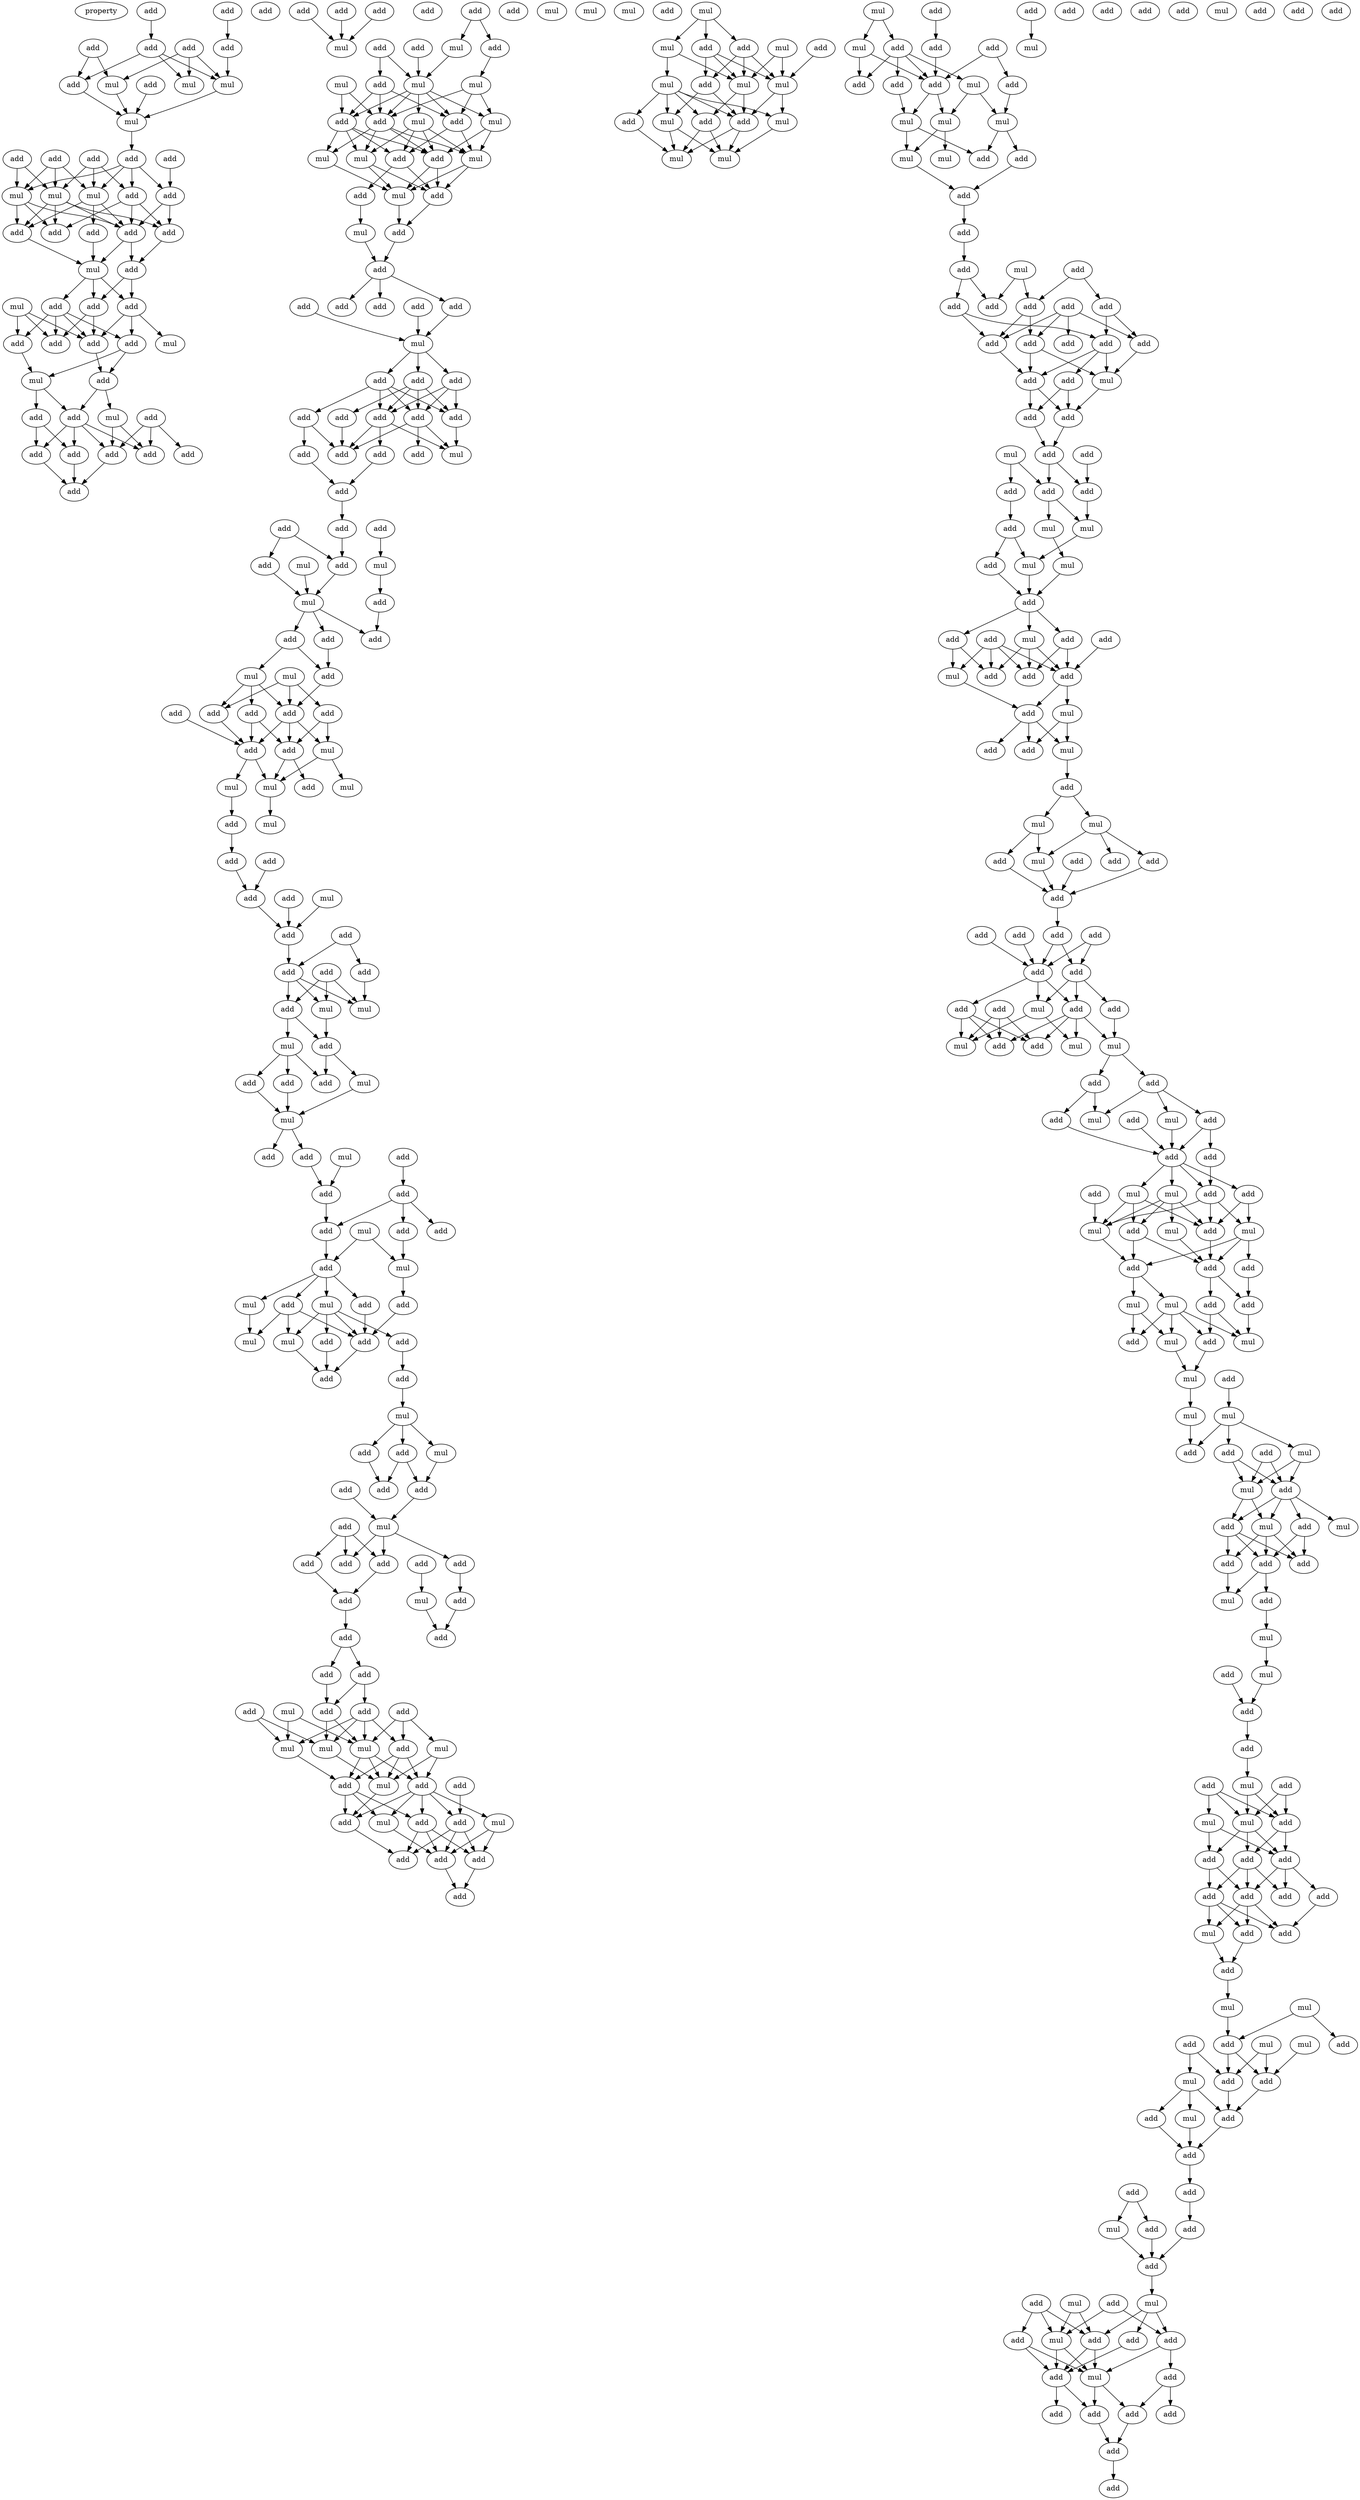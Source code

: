digraph {
    node [fontcolor=black]
    property [mul=2,lf=1.9]
    0 [ label = add ];
    1 [ label = add ];
    2 [ label = add ];
    3 [ label = add ];
    4 [ label = add ];
    5 [ label = add ];
    6 [ label = add ];
    7 [ label = mul ];
    8 [ label = mul ];
    9 [ label = add ];
    10 [ label = mul ];
    11 [ label = add ];
    12 [ label = mul ];
    13 [ label = add ];
    14 [ label = add ];
    15 [ label = add ];
    16 [ label = add ];
    17 [ label = add ];
    18 [ label = add ];
    19 [ label = add ];
    20 [ label = mul ];
    21 [ label = mul ];
    22 [ label = mul ];
    23 [ label = add ];
    24 [ label = add ];
    25 [ label = add ];
    26 [ label = add ];
    27 [ label = add ];
    28 [ label = mul ];
    29 [ label = add ];
    30 [ label = add ];
    31 [ label = mul ];
    32 [ label = add ];
    33 [ label = add ];
    34 [ label = add ];
    35 [ label = add ];
    36 [ label = mul ];
    37 [ label = add ];
    38 [ label = add ];
    39 [ label = add ];
    40 [ label = mul ];
    41 [ label = add ];
    42 [ label = mul ];
    43 [ label = add ];
    44 [ label = add ];
    45 [ label = add ];
    46 [ label = add ];
    47 [ label = add ];
    48 [ label = add ];
    49 [ label = add ];
    50 [ label = add ];
    51 [ label = add ];
    52 [ label = add ];
    53 [ label = add ];
    54 [ label = mul ];
    55 [ label = add ];
    56 [ label = add ];
    57 [ label = add ];
    58 [ label = add ];
    59 [ label = add ];
    60 [ label = mul ];
    61 [ label = mul ];
    62 [ label = add ];
    63 [ label = mul ];
    64 [ label = mul ];
    65 [ label = add ];
    66 [ label = mul ];
    67 [ label = add ];
    68 [ label = add ];
    69 [ label = mul ];
    70 [ label = mul ];
    71 [ label = add ];
    72 [ label = mul ];
    73 [ label = add ];
    74 [ label = mul ];
    75 [ label = mul ];
    76 [ label = add ];
    77 [ label = add ];
    78 [ label = add ];
    79 [ label = mul ];
    80 [ label = add ];
    81 [ label = add ];
    82 [ label = add ];
    83 [ label = add ];
    84 [ label = add ];
    85 [ label = add ];
    86 [ label = mul ];
    87 [ label = add ];
    88 [ label = add ];
    89 [ label = add ];
    90 [ label = add ];
    91 [ label = add ];
    92 [ label = add ];
    93 [ label = add ];
    94 [ label = add ];
    95 [ label = add ];
    96 [ label = add ];
    97 [ label = add ];
    98 [ label = mul ];
    99 [ label = add ];
    100 [ label = add ];
    101 [ label = add ];
    102 [ label = add ];
    103 [ label = add ];
    104 [ label = mul ];
    105 [ label = add ];
    106 [ label = mul ];
    107 [ label = add ];
    108 [ label = add ];
    109 [ label = mul ];
    110 [ label = add ];
    111 [ label = add ];
    112 [ label = add ];
    113 [ label = add ];
    114 [ label = add ];
    115 [ label = mul ];
    116 [ label = mul ];
    117 [ label = add ];
    118 [ label = add ];
    119 [ label = add ];
    120 [ label = add ];
    121 [ label = add ];
    122 [ label = add ];
    123 [ label = mul ];
    124 [ label = add ];
    125 [ label = mul ];
    126 [ label = mul ];
    127 [ label = add ];
    128 [ label = mul ];
    129 [ label = add ];
    130 [ label = mul ];
    131 [ label = add ];
    132 [ label = add ];
    133 [ label = add ];
    134 [ label = add ];
    135 [ label = mul ];
    136 [ label = mul ];
    137 [ label = add ];
    138 [ label = add ];
    139 [ label = add ];
    140 [ label = add ];
    141 [ label = add ];
    142 [ label = mul ];
    143 [ label = add ];
    144 [ label = mul ];
    145 [ label = mul ];
    146 [ label = mul ];
    147 [ label = add ];
    148 [ label = add ];
    149 [ label = add ];
    150 [ label = mul ];
    151 [ label = add ];
    152 [ label = mul ];
    153 [ label = mul ];
    154 [ label = mul ];
    155 [ label = add ];
    156 [ label = add ];
    157 [ label = add ];
    158 [ label = add ];
    159 [ label = add ];
    160 [ label = add ];
    161 [ label = mul ];
    162 [ label = add ];
    163 [ label = add ];
    164 [ label = add ];
    165 [ label = add ];
    166 [ label = mul ];
    167 [ label = mul ];
    168 [ label = add ];
    169 [ label = mul ];
    170 [ label = add ];
    171 [ label = add ];
    172 [ label = add ];
    173 [ label = add ];
    174 [ label = mul ];
    175 [ label = add ];
    176 [ label = mul ];
    177 [ label = add ];
    178 [ label = add ];
    179 [ label = mul ];
    180 [ label = mul ];
    181 [ label = add ];
    182 [ label = add ];
    183 [ label = add ];
    184 [ label = add ];
    185 [ label = add ];
    186 [ label = mul ];
    187 [ label = add ];
    188 [ label = add ];
    189 [ label = add ];
    190 [ label = add ];
    191 [ label = add ];
    192 [ label = add ];
    193 [ label = mul ];
    194 [ label = add ];
    195 [ label = add ];
    196 [ label = add ];
    197 [ label = add ];
    198 [ label = add ];
    199 [ label = add ];
    200 [ label = add ];
    201 [ label = mul ];
    202 [ label = add ];
    203 [ label = add ];
    204 [ label = add ];
    205 [ label = mul ];
    206 [ label = mul ];
    207 [ label = add ];
    208 [ label = mul ];
    209 [ label = mul ];
    210 [ label = add ];
    211 [ label = add ];
    212 [ label = add ];
    213 [ label = mul ];
    214 [ label = add ];
    215 [ label = add ];
    216 [ label = mul ];
    217 [ label = add ];
    218 [ label = mul ];
    219 [ label = add ];
    220 [ label = add ];
    221 [ label = add ];
    222 [ label = add ];
    223 [ label = mul ];
    224 [ label = add ];
    225 [ label = add ];
    226 [ label = mul ];
    227 [ label = add ];
    228 [ label = mul ];
    229 [ label = mul ];
    230 [ label = add ];
    231 [ label = mul ];
    232 [ label = mul ];
    233 [ label = add ];
    234 [ label = mul ];
    235 [ label = add ];
    236 [ label = mul ];
    237 [ label = add ];
    238 [ label = mul ];
    239 [ label = mul ];
    240 [ label = add ];
    241 [ label = mul ];
    242 [ label = add ];
    243 [ label = mul ];
    244 [ label = add ];
    245 [ label = add ];
    246 [ label = add ];
    247 [ label = add ];
    248 [ label = mul ];
    249 [ label = add ];
    250 [ label = add ];
    251 [ label = mul ];
    252 [ label = mul ];
    253 [ label = mul ];
    254 [ label = add ];
    255 [ label = mul ];
    256 [ label = mul ];
    257 [ label = add ];
    258 [ label = add ];
    259 [ label = add ];
    260 [ label = mul ];
    261 [ label = add ];
    262 [ label = mul ];
    263 [ label = add ];
    264 [ label = add ];
    265 [ label = add ];
    266 [ label = add ];
    267 [ label = add ];
    268 [ label = add ];
    269 [ label = add ];
    270 [ label = add ];
    271 [ label = add ];
    272 [ label = add ];
    273 [ label = add ];
    274 [ label = add ];
    275 [ label = mul ];
    276 [ label = add ];
    277 [ label = add ];
    278 [ label = add ];
    279 [ label = add ];
    280 [ label = mul ];
    281 [ label = add ];
    282 [ label = add ];
    283 [ label = add ];
    284 [ label = add ];
    285 [ label = add ];
    286 [ label = mul ];
    287 [ label = mul ];
    288 [ label = add ];
    289 [ label = mul ];
    290 [ label = mul ];
    291 [ label = add ];
    292 [ label = add ];
    293 [ label = mul ];
    294 [ label = add ];
    295 [ label = add ];
    296 [ label = add ];
    297 [ label = add ];
    298 [ label = add ];
    299 [ label = add ];
    300 [ label = add ];
    301 [ label = mul ];
    302 [ label = add ];
    303 [ label = mul ];
    304 [ label = add ];
    305 [ label = add ];
    306 [ label = mul ];
    307 [ label = add ];
    308 [ label = mul ];
    309 [ label = mul ];
    310 [ label = add ];
    311 [ label = add ];
    312 [ label = mul ];
    313 [ label = add ];
    314 [ label = add ];
    315 [ label = add ];
    316 [ label = add ];
    317 [ label = add ];
    318 [ label = add ];
    319 [ label = add ];
    320 [ label = add ];
    321 [ label = add ];
    322 [ label = add ];
    323 [ label = add ];
    324 [ label = add ];
    325 [ label = mul ];
    326 [ label = add ];
    327 [ label = add ];
    328 [ label = mul ];
    329 [ label = mul ];
    330 [ label = add ];
    331 [ label = add ];
    332 [ label = mul ];
    333 [ label = add ];
    334 [ label = add ];
    335 [ label = mul ];
    336 [ label = mul ];
    337 [ label = add ];
    338 [ label = add ];
    339 [ label = add ];
    340 [ label = add ];
    341 [ label = add ];
    342 [ label = mul ];
    343 [ label = add ];
    344 [ label = mul ];
    345 [ label = add ];
    346 [ label = add ];
    347 [ label = mul ];
    348 [ label = mul ];
    349 [ label = mul ];
    350 [ label = add ];
    351 [ label = add ];
    352 [ label = add ];
    353 [ label = add ];
    354 [ label = add ];
    355 [ label = add ];
    356 [ label = mul ];
    357 [ label = mul ];
    358 [ label = add ];
    359 [ label = mul ];
    360 [ label = add ];
    361 [ label = add ];
    362 [ label = mul ];
    363 [ label = mul ];
    364 [ label = add ];
    365 [ label = mul ];
    366 [ label = mul ];
    367 [ label = add ];
    368 [ label = add ];
    369 [ label = add ];
    370 [ label = mul ];
    371 [ label = add ];
    372 [ label = mul ];
    373 [ label = mul ];
    374 [ label = add ];
    375 [ label = mul ];
    376 [ label = add ];
    377 [ label = add ];
    378 [ label = add ];
    379 [ label = add ];
    380 [ label = mul ];
    381 [ label = add ];
    382 [ label = mul ];
    383 [ label = add ];
    384 [ label = mul ];
    385 [ label = add ];
    386 [ label = add ];
    387 [ label = add ];
    388 [ label = add ];
    389 [ label = add ];
    390 [ label = add ];
    391 [ label = mul ];
    392 [ label = add ];
    393 [ label = mul ];
    394 [ label = mul ];
    395 [ label = add ];
    396 [ label = add ];
    397 [ label = add ];
    398 [ label = add ];
    399 [ label = add ];
    400 [ label = add ];
    401 [ label = add ];
    402 [ label = add ];
    403 [ label = add ];
    404 [ label = add ];
    405 [ label = mul ];
    406 [ label = add ];
    407 [ label = mul ];
    408 [ label = mul ];
    409 [ label = mul ];
    410 [ label = add ];
    411 [ label = add ];
    412 [ label = mul ];
    413 [ label = add ];
    414 [ label = mul ];
    415 [ label = add ];
    416 [ label = add ];
    417 [ label = mul ];
    418 [ label = mul ];
    419 [ label = add ];
    420 [ label = add ];
    421 [ label = add ];
    422 [ label = add ];
    423 [ label = add ];
    424 [ label = add ];
    425 [ label = add ];
    426 [ label = add ];
    427 [ label = add ];
    428 [ label = mul ];
    429 [ label = add ];
    430 [ label = add ];
    431 [ label = mul ];
    432 [ label = mul ];
    433 [ label = add ];
    434 [ label = add ];
    435 [ label = add ];
    436 [ label = add ];
    437 [ label = mul ];
    438 [ label = add ];
    439 [ label = add ];
    440 [ label = mul ];
    441 [ label = add ];
    442 [ label = add ];
    443 [ label = add ];
    444 [ label = add ];
    445 [ label = add ];
    446 [ label = add ];
    447 [ label = add ];
    448 [ label = add ];
    0 -> 6 [ name = 0 ];
    1 -> 5 [ name = 1 ];
    3 -> 9 [ name = 2 ];
    3 -> 10 [ name = 3 ];
    4 -> 7 [ name = 4 ];
    4 -> 8 [ name = 5 ];
    4 -> 10 [ name = 6 ];
    5 -> 7 [ name = 7 ];
    6 -> 7 [ name = 8 ];
    6 -> 8 [ name = 9 ];
    6 -> 9 [ name = 10 ];
    7 -> 12 [ name = 11 ];
    9 -> 12 [ name = 12 ];
    10 -> 12 [ name = 13 ];
    11 -> 12 [ name = 14 ];
    12 -> 16 [ name = 15 ];
    13 -> 20 [ name = 16 ];
    13 -> 22 [ name = 17 ];
    14 -> 18 [ name = 18 ];
    14 -> 21 [ name = 19 ];
    14 -> 22 [ name = 20 ];
    15 -> 19 [ name = 21 ];
    16 -> 18 [ name = 22 ];
    16 -> 19 [ name = 23 ];
    16 -> 20 [ name = 24 ];
    16 -> 21 [ name = 25 ];
    17 -> 20 [ name = 26 ];
    17 -> 21 [ name = 27 ];
    17 -> 22 [ name = 28 ];
    18 -> 23 [ name = 29 ];
    18 -> 24 [ name = 30 ];
    18 -> 26 [ name = 31 ];
    19 -> 23 [ name = 32 ];
    19 -> 26 [ name = 33 ];
    20 -> 24 [ name = 34 ];
    20 -> 25 [ name = 35 ];
    20 -> 26 [ name = 36 ];
    21 -> 25 [ name = 37 ];
    21 -> 26 [ name = 38 ];
    21 -> 27 [ name = 39 ];
    22 -> 23 [ name = 40 ];
    22 -> 24 [ name = 41 ];
    22 -> 25 [ name = 42 ];
    22 -> 26 [ name = 43 ];
    23 -> 29 [ name = 44 ];
    25 -> 28 [ name = 45 ];
    26 -> 28 [ name = 46 ];
    26 -> 29 [ name = 47 ];
    27 -> 28 [ name = 48 ];
    28 -> 30 [ name = 49 ];
    28 -> 32 [ name = 50 ];
    28 -> 33 [ name = 51 ];
    29 -> 30 [ name = 52 ];
    29 -> 32 [ name = 53 ];
    30 -> 35 [ name = 54 ];
    30 -> 37 [ name = 55 ];
    31 -> 34 [ name = 56 ];
    31 -> 35 [ name = 57 ];
    31 -> 37 [ name = 58 ];
    32 -> 35 [ name = 59 ];
    32 -> 36 [ name = 60 ];
    32 -> 38 [ name = 61 ];
    33 -> 34 [ name = 62 ];
    33 -> 35 [ name = 63 ];
    33 -> 37 [ name = 64 ];
    33 -> 38 [ name = 65 ];
    34 -> 40 [ name = 66 ];
    35 -> 39 [ name = 67 ];
    38 -> 39 [ name = 68 ];
    38 -> 40 [ name = 69 ];
    39 -> 41 [ name = 70 ];
    39 -> 42 [ name = 71 ];
    40 -> 41 [ name = 72 ];
    40 -> 43 [ name = 73 ];
    41 -> 45 [ name = 74 ];
    41 -> 46 [ name = 75 ];
    41 -> 47 [ name = 76 ];
    41 -> 49 [ name = 77 ];
    42 -> 45 [ name = 78 ];
    42 -> 47 [ name = 79 ];
    43 -> 46 [ name = 80 ];
    43 -> 49 [ name = 81 ];
    44 -> 45 [ name = 82 ];
    44 -> 47 [ name = 83 ];
    44 -> 48 [ name = 84 ];
    45 -> 50 [ name = 85 ];
    46 -> 50 [ name = 86 ];
    49 -> 50 [ name = 87 ];
    51 -> 54 [ name = 88 ];
    52 -> 54 [ name = 89 ];
    53 -> 54 [ name = 90 ];
    56 -> 57 [ name = 91 ];
    56 -> 60 [ name = 92 ];
    57 -> 63 [ name = 93 ];
    58 -> 64 [ name = 94 ];
    59 -> 62 [ name = 95 ];
    59 -> 64 [ name = 96 ];
    60 -> 64 [ name = 97 ];
    61 -> 65 [ name = 98 ];
    61 -> 68 [ name = 99 ];
    62 -> 65 [ name = 100 ];
    62 -> 67 [ name = 101 ];
    62 -> 68 [ name = 102 ];
    63 -> 65 [ name = 103 ];
    63 -> 66 [ name = 104 ];
    63 -> 67 [ name = 105 ];
    64 -> 65 [ name = 106 ];
    64 -> 66 [ name = 107 ];
    64 -> 67 [ name = 108 ];
    64 -> 68 [ name = 109 ];
    64 -> 69 [ name = 110 ];
    65 -> 70 [ name = 111 ];
    65 -> 71 [ name = 112 ];
    65 -> 72 [ name = 113 ];
    65 -> 74 [ name = 114 ];
    66 -> 71 [ name = 115 ];
    66 -> 74 [ name = 116 ];
    67 -> 73 [ name = 117 ];
    67 -> 74 [ name = 118 ];
    68 -> 70 [ name = 119 ];
    68 -> 71 [ name = 120 ];
    68 -> 72 [ name = 121 ];
    68 -> 73 [ name = 122 ];
    69 -> 71 [ name = 123 ];
    69 -> 72 [ name = 124 ];
    69 -> 73 [ name = 125 ];
    69 -> 74 [ name = 126 ];
    70 -> 75 [ name = 127 ];
    71 -> 75 [ name = 128 ];
    71 -> 76 [ name = 129 ];
    72 -> 75 [ name = 130 ];
    72 -> 76 [ name = 131 ];
    73 -> 76 [ name = 132 ];
    73 -> 77 [ name = 133 ];
    74 -> 75 [ name = 134 ];
    74 -> 76 [ name = 135 ];
    75 -> 78 [ name = 136 ];
    76 -> 78 [ name = 137 ];
    77 -> 79 [ name = 138 ];
    78 -> 80 [ name = 139 ];
    79 -> 80 [ name = 140 ];
    80 -> 81 [ name = 141 ];
    80 -> 83 [ name = 142 ];
    80 -> 85 [ name = 143 ];
    82 -> 86 [ name = 144 ];
    83 -> 86 [ name = 145 ];
    84 -> 86 [ name = 146 ];
    86 -> 87 [ name = 147 ];
    86 -> 88 [ name = 148 ];
    86 -> 89 [ name = 149 ];
    87 -> 90 [ name = 150 ];
    87 -> 91 [ name = 151 ];
    87 -> 93 [ name = 152 ];
    87 -> 94 [ name = 153 ];
    88 -> 90 [ name = 154 ];
    88 -> 91 [ name = 155 ];
    88 -> 93 [ name = 156 ];
    89 -> 90 [ name = 157 ];
    89 -> 91 [ name = 158 ];
    89 -> 92 [ name = 159 ];
    89 -> 93 [ name = 160 ];
    90 -> 97 [ name = 161 ];
    90 -> 98 [ name = 162 ];
    90 -> 99 [ name = 163 ];
    91 -> 96 [ name = 164 ];
    91 -> 98 [ name = 165 ];
    91 -> 99 [ name = 166 ];
    92 -> 95 [ name = 167 ];
    92 -> 99 [ name = 168 ];
    93 -> 98 [ name = 169 ];
    94 -> 99 [ name = 170 ];
    95 -> 100 [ name = 171 ];
    97 -> 100 [ name = 172 ];
    100 -> 101 [ name = 173 ];
    101 -> 107 [ name = 174 ];
    102 -> 107 [ name = 175 ];
    102 -> 108 [ name = 176 ];
    103 -> 106 [ name = 177 ];
    104 -> 109 [ name = 178 ];
    106 -> 110 [ name = 179 ];
    107 -> 109 [ name = 180 ];
    108 -> 109 [ name = 181 ];
    109 -> 111 [ name = 182 ];
    109 -> 112 [ name = 183 ];
    109 -> 113 [ name = 184 ];
    110 -> 113 [ name = 185 ];
    111 -> 114 [ name = 186 ];
    112 -> 114 [ name = 187 ];
    112 -> 116 [ name = 188 ];
    114 -> 120 [ name = 189 ];
    115 -> 117 [ name = 190 ];
    115 -> 118 [ name = 191 ];
    115 -> 120 [ name = 192 ];
    116 -> 118 [ name = 193 ];
    116 -> 120 [ name = 194 ];
    116 -> 121 [ name = 195 ];
    117 -> 122 [ name = 196 ];
    117 -> 123 [ name = 197 ];
    118 -> 124 [ name = 198 ];
    119 -> 124 [ name = 199 ];
    120 -> 122 [ name = 200 ];
    120 -> 123 [ name = 201 ];
    120 -> 124 [ name = 202 ];
    121 -> 122 [ name = 203 ];
    121 -> 124 [ name = 204 ];
    122 -> 127 [ name = 205 ];
    122 -> 128 [ name = 206 ];
    123 -> 126 [ name = 207 ];
    123 -> 128 [ name = 208 ];
    124 -> 125 [ name = 209 ];
    124 -> 128 [ name = 210 ];
    125 -> 129 [ name = 211 ];
    128 -> 130 [ name = 212 ];
    129 -> 132 [ name = 213 ];
    131 -> 133 [ name = 214 ];
    132 -> 133 [ name = 215 ];
    133 -> 137 [ name = 216 ];
    134 -> 137 [ name = 217 ];
    135 -> 137 [ name = 218 ];
    137 -> 141 [ name = 219 ];
    138 -> 140 [ name = 220 ];
    138 -> 141 [ name = 221 ];
    139 -> 143 [ name = 222 ];
    139 -> 144 [ name = 223 ];
    139 -> 145 [ name = 224 ];
    140 -> 145 [ name = 225 ];
    141 -> 143 [ name = 226 ];
    141 -> 144 [ name = 227 ];
    141 -> 145 [ name = 228 ];
    143 -> 146 [ name = 229 ];
    143 -> 147 [ name = 230 ];
    144 -> 147 [ name = 231 ];
    146 -> 148 [ name = 232 ];
    146 -> 149 [ name = 233 ];
    146 -> 151 [ name = 234 ];
    147 -> 150 [ name = 235 ];
    147 -> 151 [ name = 236 ];
    148 -> 153 [ name = 237 ];
    149 -> 153 [ name = 238 ];
    150 -> 153 [ name = 239 ];
    153 -> 157 [ name = 240 ];
    153 -> 158 [ name = 241 ];
    154 -> 160 [ name = 242 ];
    155 -> 159 [ name = 243 ];
    158 -> 160 [ name = 244 ];
    159 -> 162 [ name = 245 ];
    159 -> 163 [ name = 246 ];
    159 -> 164 [ name = 247 ];
    160 -> 163 [ name = 248 ];
    161 -> 165 [ name = 249 ];
    161 -> 166 [ name = 250 ];
    162 -> 166 [ name = 251 ];
    163 -> 165 [ name = 252 ];
    165 -> 167 [ name = 253 ];
    165 -> 169 [ name = 254 ];
    165 -> 170 [ name = 255 ];
    165 -> 171 [ name = 256 ];
    166 -> 168 [ name = 257 ];
    167 -> 176 [ name = 258 ];
    168 -> 173 [ name = 259 ];
    169 -> 172 [ name = 260 ];
    169 -> 173 [ name = 261 ];
    169 -> 174 [ name = 262 ];
    169 -> 175 [ name = 263 ];
    170 -> 173 [ name = 264 ];
    170 -> 174 [ name = 265 ];
    170 -> 176 [ name = 266 ];
    171 -> 173 [ name = 267 ];
    172 -> 178 [ name = 268 ];
    173 -> 177 [ name = 269 ];
    174 -> 177 [ name = 270 ];
    175 -> 177 [ name = 271 ];
    178 -> 179 [ name = 272 ];
    179 -> 180 [ name = 273 ];
    179 -> 181 [ name = 274 ];
    179 -> 182 [ name = 275 ];
    180 -> 183 [ name = 276 ];
    181 -> 183 [ name = 277 ];
    181 -> 184 [ name = 278 ];
    182 -> 184 [ name = 279 ];
    183 -> 186 [ name = 280 ];
    185 -> 186 [ name = 281 ];
    186 -> 188 [ name = 282 ];
    186 -> 189 [ name = 283 ];
    186 -> 190 [ name = 284 ];
    187 -> 188 [ name = 285 ];
    187 -> 189 [ name = 286 ];
    187 -> 191 [ name = 287 ];
    188 -> 195 [ name = 288 ];
    190 -> 194 [ name = 289 ];
    191 -> 195 [ name = 290 ];
    192 -> 193 [ name = 291 ];
    193 -> 197 [ name = 292 ];
    194 -> 197 [ name = 293 ];
    195 -> 196 [ name = 294 ];
    196 -> 198 [ name = 295 ];
    196 -> 199 [ name = 296 ];
    198 -> 203 [ name = 297 ];
    199 -> 200 [ name = 298 ];
    199 -> 203 [ name = 299 ];
    200 -> 205 [ name = 300 ];
    200 -> 206 [ name = 301 ];
    200 -> 207 [ name = 302 ];
    200 -> 208 [ name = 303 ];
    201 -> 205 [ name = 304 ];
    201 -> 208 [ name = 305 ];
    202 -> 206 [ name = 306 ];
    202 -> 208 [ name = 307 ];
    203 -> 205 [ name = 308 ];
    203 -> 206 [ name = 309 ];
    204 -> 205 [ name = 310 ];
    204 -> 207 [ name = 311 ];
    204 -> 209 [ name = 312 ];
    205 -> 210 [ name = 313 ];
    205 -> 212 [ name = 314 ];
    205 -> 213 [ name = 315 ];
    206 -> 213 [ name = 316 ];
    207 -> 210 [ name = 317 ];
    207 -> 212 [ name = 318 ];
    207 -> 213 [ name = 319 ];
    208 -> 212 [ name = 320 ];
    209 -> 210 [ name = 321 ];
    209 -> 213 [ name = 322 ];
    210 -> 214 [ name = 323 ];
    210 -> 215 [ name = 324 ];
    210 -> 216 [ name = 325 ];
    210 -> 217 [ name = 326 ];
    210 -> 218 [ name = 327 ];
    211 -> 217 [ name = 328 ];
    212 -> 214 [ name = 329 ];
    212 -> 215 [ name = 330 ];
    212 -> 218 [ name = 331 ];
    213 -> 214 [ name = 332 ];
    214 -> 219 [ name = 333 ];
    215 -> 219 [ name = 334 ];
    215 -> 220 [ name = 335 ];
    215 -> 221 [ name = 336 ];
    216 -> 220 [ name = 337 ];
    216 -> 221 [ name = 338 ];
    217 -> 219 [ name = 339 ];
    217 -> 220 [ name = 340 ];
    217 -> 221 [ name = 341 ];
    218 -> 220 [ name = 342 ];
    220 -> 222 [ name = 343 ];
    221 -> 222 [ name = 344 ];
    223 -> 225 [ name = 345 ];
    223 -> 226 [ name = 346 ];
    223 -> 227 [ name = 347 ];
    224 -> 229 [ name = 348 ];
    225 -> 229 [ name = 349 ];
    225 -> 230 [ name = 350 ];
    225 -> 232 [ name = 351 ];
    226 -> 231 [ name = 352 ];
    226 -> 232 [ name = 353 ];
    227 -> 229 [ name = 354 ];
    227 -> 230 [ name = 355 ];
    227 -> 232 [ name = 356 ];
    228 -> 229 [ name = 357 ];
    228 -> 232 [ name = 358 ];
    229 -> 233 [ name = 359 ];
    229 -> 236 [ name = 360 ];
    230 -> 233 [ name = 361 ];
    230 -> 234 [ name = 362 ];
    231 -> 233 [ name = 363 ];
    231 -> 234 [ name = 364 ];
    231 -> 235 [ name = 365 ];
    231 -> 236 [ name = 366 ];
    231 -> 237 [ name = 367 ];
    232 -> 233 [ name = 368 ];
    232 -> 237 [ name = 369 ];
    233 -> 238 [ name = 370 ];
    233 -> 239 [ name = 371 ];
    234 -> 238 [ name = 372 ];
    234 -> 239 [ name = 373 ];
    235 -> 238 [ name = 374 ];
    236 -> 239 [ name = 375 ];
    237 -> 238 [ name = 376 ];
    237 -> 239 [ name = 377 ];
    240 -> 244 [ name = 378 ];
    241 -> 242 [ name = 379 ];
    241 -> 243 [ name = 380 ];
    242 -> 246 [ name = 381 ];
    242 -> 248 [ name = 382 ];
    242 -> 249 [ name = 383 ];
    242 -> 250 [ name = 384 ];
    243 -> 246 [ name = 385 ];
    243 -> 250 [ name = 386 ];
    244 -> 250 [ name = 387 ];
    245 -> 247 [ name = 388 ];
    245 -> 250 [ name = 389 ];
    247 -> 251 [ name = 390 ];
    248 -> 251 [ name = 391 ];
    248 -> 252 [ name = 392 ];
    249 -> 253 [ name = 393 ];
    250 -> 252 [ name = 394 ];
    250 -> 253 [ name = 395 ];
    251 -> 257 [ name = 396 ];
    251 -> 258 [ name = 397 ];
    252 -> 255 [ name = 398 ];
    252 -> 256 [ name = 399 ];
    253 -> 256 [ name = 400 ];
    253 -> 257 [ name = 401 ];
    254 -> 260 [ name = 402 ];
    256 -> 259 [ name = 403 ];
    258 -> 259 [ name = 404 ];
    259 -> 261 [ name = 405 ];
    261 -> 263 [ name = 406 ];
    262 -> 265 [ name = 407 ];
    262 -> 266 [ name = 408 ];
    263 -> 266 [ name = 409 ];
    263 -> 268 [ name = 410 ];
    264 -> 265 [ name = 411 ];
    264 -> 269 [ name = 412 ];
    265 -> 270 [ name = 413 ];
    265 -> 272 [ name = 414 ];
    267 -> 270 [ name = 415 ];
    267 -> 272 [ name = 416 ];
    267 -> 273 [ name = 417 ];
    267 -> 274 [ name = 418 ];
    268 -> 270 [ name = 419 ];
    268 -> 271 [ name = 420 ];
    269 -> 271 [ name = 421 ];
    269 -> 273 [ name = 422 ];
    270 -> 276 [ name = 423 ];
    271 -> 275 [ name = 424 ];
    271 -> 276 [ name = 425 ];
    271 -> 277 [ name = 426 ];
    272 -> 275 [ name = 427 ];
    272 -> 276 [ name = 428 ];
    273 -> 275 [ name = 429 ];
    275 -> 279 [ name = 430 ];
    276 -> 278 [ name = 431 ];
    276 -> 279 [ name = 432 ];
    277 -> 278 [ name = 433 ];
    277 -> 279 [ name = 434 ];
    278 -> 281 [ name = 435 ];
    279 -> 281 [ name = 436 ];
    280 -> 283 [ name = 437 ];
    280 -> 284 [ name = 438 ];
    281 -> 284 [ name = 439 ];
    281 -> 285 [ name = 440 ];
    282 -> 285 [ name = 441 ];
    283 -> 288 [ name = 442 ];
    284 -> 286 [ name = 443 ];
    284 -> 287 [ name = 444 ];
    285 -> 287 [ name = 445 ];
    286 -> 289 [ name = 446 ];
    287 -> 290 [ name = 447 ];
    288 -> 290 [ name = 448 ];
    288 -> 291 [ name = 449 ];
    289 -> 292 [ name = 450 ];
    290 -> 292 [ name = 451 ];
    291 -> 292 [ name = 452 ];
    292 -> 293 [ name = 453 ];
    292 -> 294 [ name = 454 ];
    292 -> 297 [ name = 455 ];
    293 -> 298 [ name = 456 ];
    293 -> 299 [ name = 457 ];
    293 -> 300 [ name = 458 ];
    294 -> 298 [ name = 459 ];
    294 -> 301 [ name = 460 ];
    295 -> 299 [ name = 461 ];
    296 -> 298 [ name = 462 ];
    296 -> 299 [ name = 463 ];
    296 -> 300 [ name = 464 ];
    296 -> 301 [ name = 465 ];
    297 -> 299 [ name = 466 ];
    297 -> 300 [ name = 467 ];
    299 -> 302 [ name = 468 ];
    299 -> 303 [ name = 469 ];
    301 -> 302 [ name = 470 ];
    302 -> 304 [ name = 471 ];
    302 -> 305 [ name = 472 ];
    302 -> 306 [ name = 473 ];
    303 -> 304 [ name = 474 ];
    303 -> 306 [ name = 475 ];
    306 -> 307 [ name = 476 ];
    307 -> 308 [ name = 477 ];
    307 -> 309 [ name = 478 ];
    308 -> 311 [ name = 479 ];
    308 -> 312 [ name = 480 ];
    308 -> 315 [ name = 481 ];
    309 -> 312 [ name = 482 ];
    309 -> 313 [ name = 483 ];
    311 -> 316 [ name = 484 ];
    312 -> 316 [ name = 485 ];
    313 -> 316 [ name = 486 ];
    314 -> 316 [ name = 487 ];
    316 -> 320 [ name = 488 ];
    317 -> 321 [ name = 489 ];
    318 -> 321 [ name = 490 ];
    318 -> 322 [ name = 491 ];
    319 -> 321 [ name = 492 ];
    320 -> 321 [ name = 493 ];
    320 -> 322 [ name = 494 ];
    321 -> 323 [ name = 495 ];
    321 -> 324 [ name = 496 ];
    321 -> 325 [ name = 497 ];
    322 -> 324 [ name = 498 ];
    322 -> 325 [ name = 499 ];
    322 -> 327 [ name = 500 ];
    323 -> 330 [ name = 501 ];
    323 -> 331 [ name = 502 ];
    323 -> 332 [ name = 503 ];
    324 -> 328 [ name = 504 ];
    324 -> 329 [ name = 505 ];
    324 -> 330 [ name = 506 ];
    324 -> 331 [ name = 507 ];
    325 -> 329 [ name = 508 ];
    325 -> 332 [ name = 509 ];
    326 -> 330 [ name = 510 ];
    326 -> 331 [ name = 511 ];
    326 -> 332 [ name = 512 ];
    327 -> 328 [ name = 513 ];
    328 -> 333 [ name = 514 ];
    328 -> 334 [ name = 515 ];
    333 -> 335 [ name = 516 ];
    333 -> 338 [ name = 517 ];
    334 -> 335 [ name = 518 ];
    334 -> 336 [ name = 519 ];
    334 -> 337 [ name = 520 ];
    336 -> 341 [ name = 521 ];
    337 -> 340 [ name = 522 ];
    337 -> 341 [ name = 523 ];
    338 -> 341 [ name = 524 ];
    339 -> 341 [ name = 525 ];
    340 -> 343 [ name = 526 ];
    341 -> 342 [ name = 527 ];
    341 -> 343 [ name = 528 ];
    341 -> 344 [ name = 529 ];
    341 -> 345 [ name = 530 ];
    342 -> 347 [ name = 531 ];
    342 -> 349 [ name = 532 ];
    342 -> 350 [ name = 533 ];
    342 -> 351 [ name = 534 ];
    343 -> 347 [ name = 535 ];
    343 -> 348 [ name = 536 ];
    343 -> 350 [ name = 537 ];
    344 -> 347 [ name = 538 ];
    344 -> 350 [ name = 539 ];
    344 -> 351 [ name = 540 ];
    345 -> 348 [ name = 541 ];
    345 -> 350 [ name = 542 ];
    346 -> 347 [ name = 543 ];
    347 -> 354 [ name = 544 ];
    348 -> 352 [ name = 545 ];
    348 -> 353 [ name = 546 ];
    348 -> 354 [ name = 547 ];
    349 -> 353 [ name = 548 ];
    350 -> 353 [ name = 549 ];
    351 -> 353 [ name = 550 ];
    351 -> 354 [ name = 551 ];
    352 -> 355 [ name = 552 ];
    353 -> 355 [ name = 553 ];
    353 -> 358 [ name = 554 ];
    354 -> 356 [ name = 555 ];
    354 -> 357 [ name = 556 ];
    355 -> 362 [ name = 557 ];
    356 -> 359 [ name = 558 ];
    356 -> 360 [ name = 559 ];
    356 -> 361 [ name = 560 ];
    356 -> 362 [ name = 561 ];
    357 -> 359 [ name = 562 ];
    357 -> 360 [ name = 563 ];
    358 -> 361 [ name = 564 ];
    358 -> 362 [ name = 565 ];
    359 -> 363 [ name = 566 ];
    361 -> 363 [ name = 567 ];
    363 -> 365 [ name = 568 ];
    364 -> 366 [ name = 569 ];
    365 -> 367 [ name = 570 ];
    366 -> 367 [ name = 571 ];
    366 -> 368 [ name = 572 ];
    366 -> 370 [ name = 573 ];
    368 -> 371 [ name = 574 ];
    368 -> 372 [ name = 575 ];
    369 -> 371 [ name = 576 ];
    369 -> 372 [ name = 577 ];
    370 -> 371 [ name = 578 ];
    370 -> 372 [ name = 579 ];
    371 -> 373 [ name = 580 ];
    371 -> 374 [ name = 581 ];
    371 -> 375 [ name = 582 ];
    371 -> 376 [ name = 583 ];
    372 -> 373 [ name = 584 ];
    372 -> 374 [ name = 585 ];
    373 -> 377 [ name = 586 ];
    373 -> 378 [ name = 587 ];
    373 -> 379 [ name = 588 ];
    374 -> 377 [ name = 589 ];
    374 -> 378 [ name = 590 ];
    374 -> 379 [ name = 591 ];
    376 -> 378 [ name = 592 ];
    376 -> 379 [ name = 593 ];
    377 -> 380 [ name = 594 ];
    378 -> 380 [ name = 595 ];
    378 -> 381 [ name = 596 ];
    381 -> 382 [ name = 597 ];
    382 -> 384 [ name = 598 ];
    383 -> 386 [ name = 599 ];
    384 -> 386 [ name = 600 ];
    386 -> 387 [ name = 601 ];
    387 -> 391 [ name = 602 ];
    388 -> 392 [ name = 603 ];
    388 -> 393 [ name = 604 ];
    388 -> 394 [ name = 605 ];
    390 -> 392 [ name = 606 ];
    390 -> 393 [ name = 607 ];
    391 -> 392 [ name = 608 ];
    391 -> 393 [ name = 609 ];
    392 -> 395 [ name = 610 ];
    392 -> 397 [ name = 611 ];
    393 -> 395 [ name = 612 ];
    393 -> 396 [ name = 613 ];
    393 -> 397 [ name = 614 ];
    394 -> 395 [ name = 615 ];
    394 -> 396 [ name = 616 ];
    395 -> 398 [ name = 617 ];
    395 -> 399 [ name = 618 ];
    395 -> 400 [ name = 619 ];
    396 -> 400 [ name = 620 ];
    396 -> 401 [ name = 621 ];
    397 -> 398 [ name = 622 ];
    397 -> 400 [ name = 623 ];
    397 -> 401 [ name = 624 ];
    399 -> 404 [ name = 625 ];
    400 -> 403 [ name = 626 ];
    400 -> 404 [ name = 627 ];
    400 -> 405 [ name = 628 ];
    401 -> 403 [ name = 629 ];
    401 -> 404 [ name = 630 ];
    401 -> 405 [ name = 631 ];
    403 -> 406 [ name = 632 ];
    405 -> 406 [ name = 633 ];
    406 -> 409 [ name = 634 ];
    408 -> 411 [ name = 635 ];
    408 -> 413 [ name = 636 ];
    409 -> 413 [ name = 637 ];
    410 -> 415 [ name = 638 ];
    410 -> 417 [ name = 639 ];
    412 -> 415 [ name = 640 ];
    412 -> 416 [ name = 641 ];
    413 -> 415 [ name = 642 ];
    413 -> 416 [ name = 643 ];
    414 -> 416 [ name = 644 ];
    415 -> 420 [ name = 645 ];
    416 -> 420 [ name = 646 ];
    417 -> 418 [ name = 647 ];
    417 -> 420 [ name = 648 ];
    417 -> 421 [ name = 649 ];
    418 -> 422 [ name = 650 ];
    420 -> 422 [ name = 651 ];
    421 -> 422 [ name = 652 ];
    422 -> 424 [ name = 653 ];
    423 -> 426 [ name = 654 ];
    423 -> 428 [ name = 655 ];
    424 -> 427 [ name = 656 ];
    426 -> 429 [ name = 657 ];
    427 -> 429 [ name = 658 ];
    428 -> 429 [ name = 659 ];
    429 -> 431 [ name = 660 ];
    430 -> 435 [ name = 661 ];
    430 -> 437 [ name = 662 ];
    431 -> 435 [ name = 663 ];
    431 -> 436 [ name = 664 ];
    431 -> 438 [ name = 665 ];
    432 -> 437 [ name = 666 ];
    432 -> 438 [ name = 667 ];
    433 -> 434 [ name = 668 ];
    433 -> 437 [ name = 669 ];
    433 -> 438 [ name = 670 ];
    434 -> 440 [ name = 671 ];
    434 -> 441 [ name = 672 ];
    435 -> 439 [ name = 673 ];
    435 -> 440 [ name = 674 ];
    436 -> 441 [ name = 675 ];
    437 -> 440 [ name = 676 ];
    437 -> 441 [ name = 677 ];
    438 -> 440 [ name = 678 ];
    438 -> 441 [ name = 679 ];
    439 -> 442 [ name = 680 ];
    439 -> 445 [ name = 681 ];
    440 -> 442 [ name = 682 ];
    440 -> 443 [ name = 683 ];
    441 -> 443 [ name = 684 ];
    441 -> 444 [ name = 685 ];
    442 -> 446 [ name = 686 ];
    443 -> 446 [ name = 687 ];
    446 -> 447 [ name = 688 ];
}
